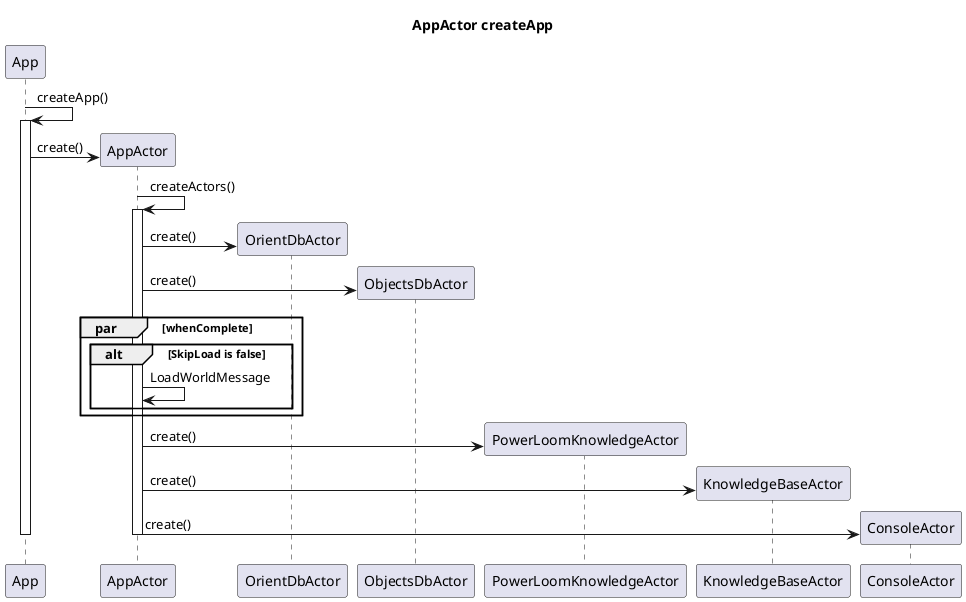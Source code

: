 @startuml
title AppActor createApp

participant App as a
participant AppActor as ac
participant OrientDbActor as orientdba
participant ObjectsDbActor as objectsdba
participant PowerLoomKnowledgeActor as plna
participant KnowledgeBaseActor as kba
participant ConsoleActor as ca

a -> a ++ : createApp()
a -> ac ** : create()
ac -> ac ++ : createActors()
ac -> orientdba ** : create()
ac -> objectsdba ** : create()
par whenComplete
alt SkipLoad is false
ac -> ac : LoadWorldMessage
end
end
ac -> plna ** : create()
ac -> kba ** : create()
ac -> ca ** : create()

deactivate ac
deactivate a

@enduml
